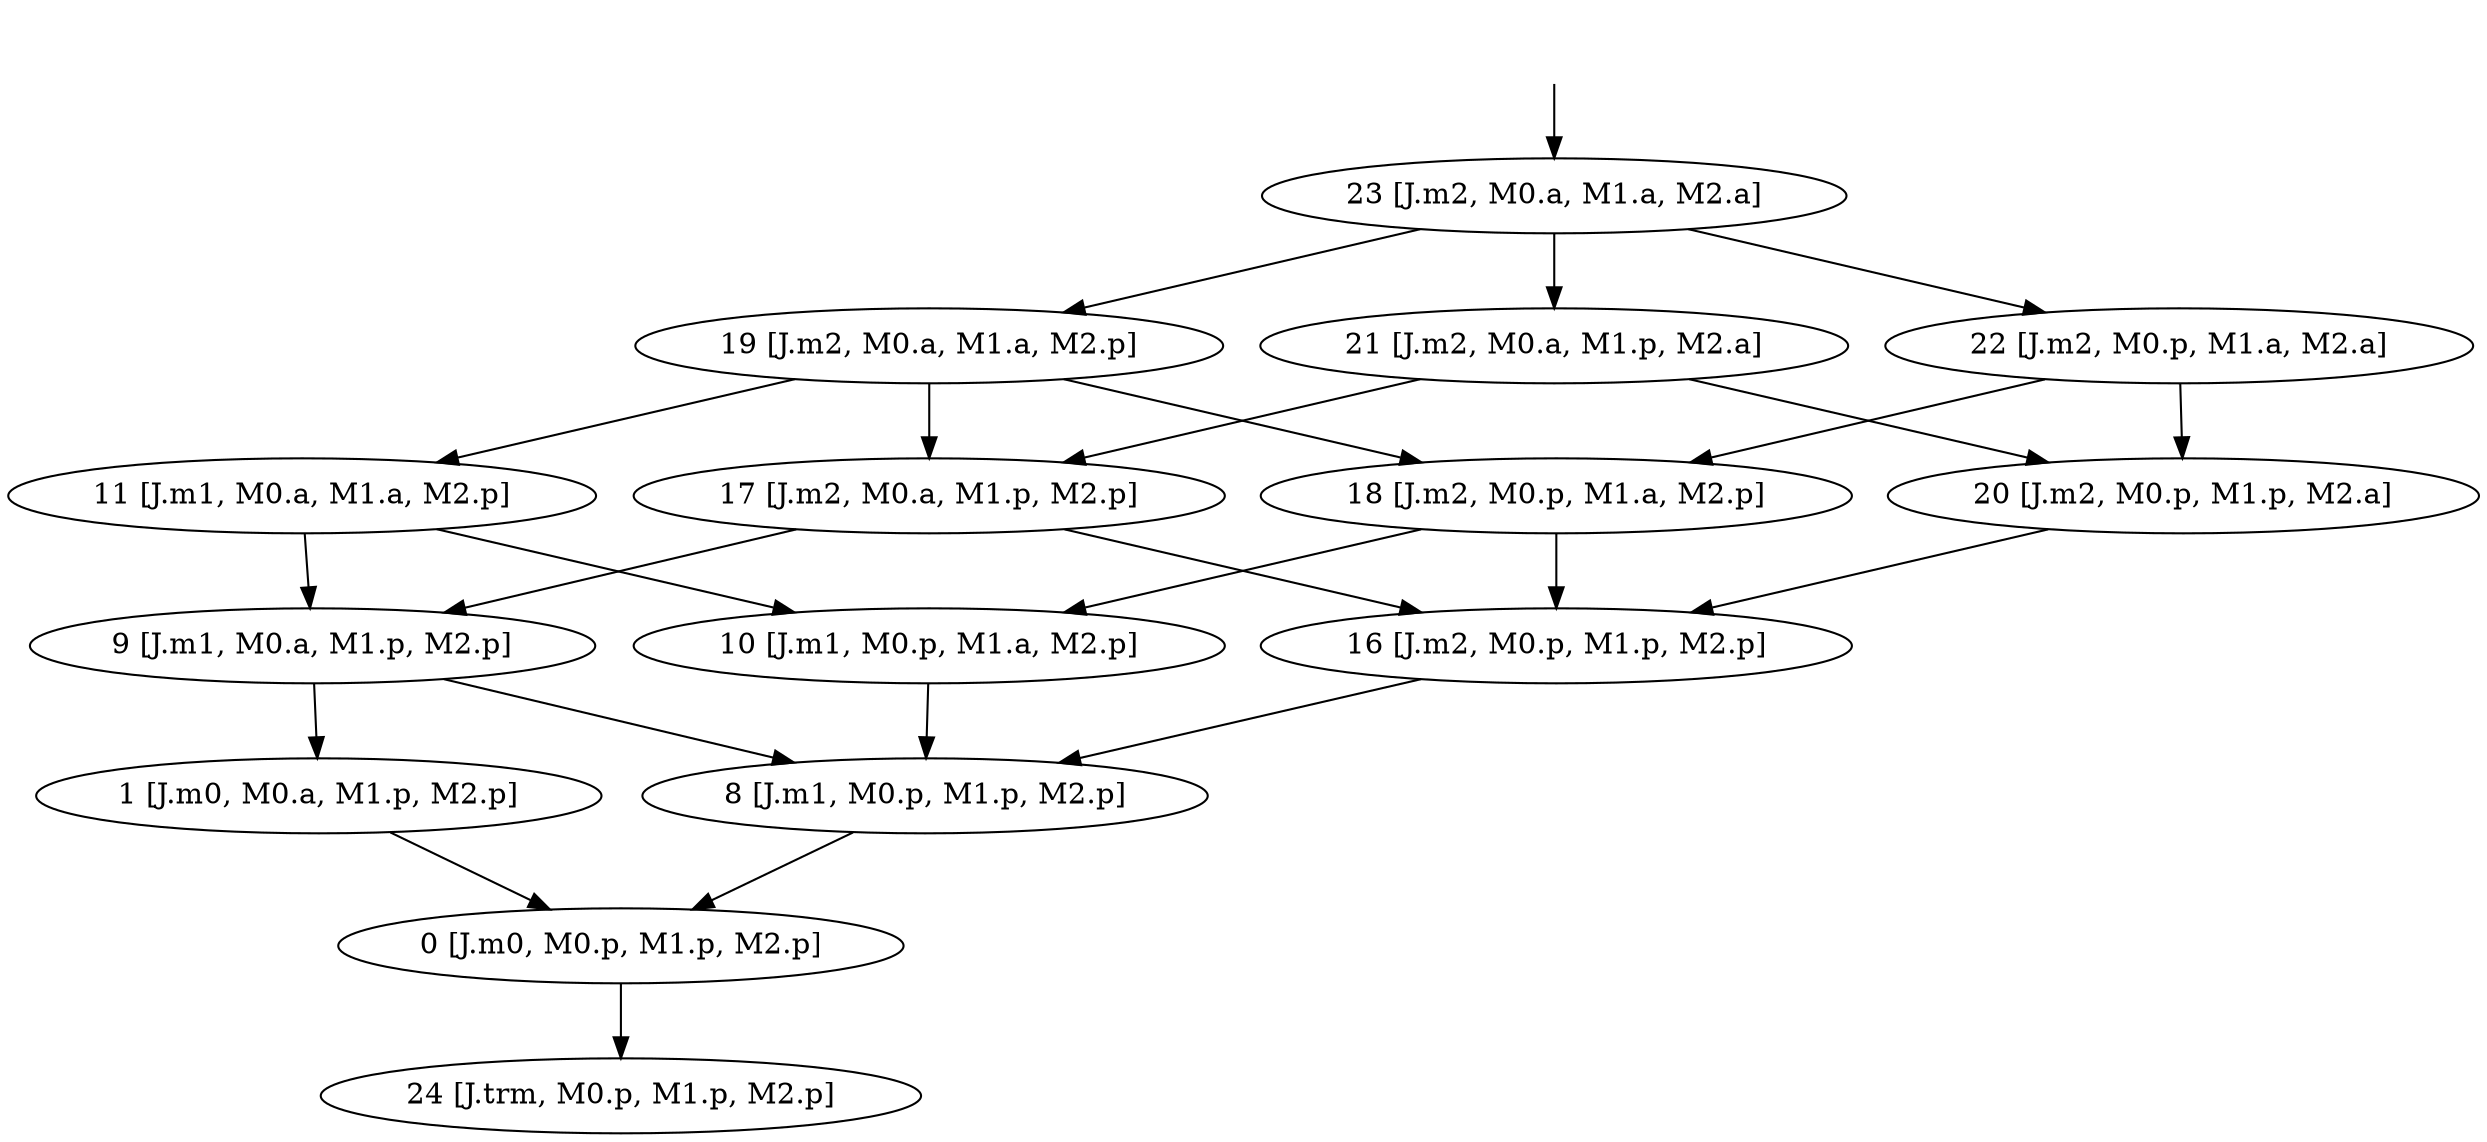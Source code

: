 digraph system {
_23[label="", shape=none ];
_23->23;
1 [label= "1 [J.m0, M0.a, M1.p, M2.p]"];
0 [label= "0 [J.m0, M0.p, M1.p, M2.p]"];
11 [label= "11 [J.m1, M0.a, M1.a, M2.p]"];
9 [label= "9 [J.m1, M0.a, M1.p, M2.p]"];
10 [label= "10 [J.m1, M0.p, M1.a, M2.p]"];
8 [label= "8 [J.m1, M0.p, M1.p, M2.p]"];
23 [label= "23 [J.m2, M0.a, M1.a, M2.a]"];
19 [label= "19 [J.m2, M0.a, M1.a, M2.p]"];
21 [label= "21 [J.m2, M0.a, M1.p, M2.a]"];
17 [label= "17 [J.m2, M0.a, M1.p, M2.p]"];
22 [label= "22 [J.m2, M0.p, M1.a, M2.a]"];
18 [label= "18 [J.m2, M0.p, M1.a, M2.p]"];
20 [label= "20 [J.m2, M0.p, M1.p, M2.a]"];
16 [label= "16 [J.m2, M0.p, M1.p, M2.p]"];
24 [label= "24 [J.trm, M0.p, M1.p, M2.p]"];
23->19 [label= ""];
19->11 [label= ""];
23->21 [label= ""];
11->9 [label= ""];
19->17 [label= ""];
21->17 [label= ""];
9->1 [label= ""];
17->9 [label= ""];
23->22 [label= ""];
11->10 [label= ""];
19->18 [label= ""];
21->20 [label= ""];
9->8 [label= ""];
17->16 [label= ""];
1->0 [label= ""];
22->18 [label= ""];
18->10 [label= ""];
22->20 [label= ""];
10->8 [label= ""];
18->16 [label= ""];
20->16 [label= ""];
8->0 [label= ""];
16->8 [label= ""];
0->24 [label= ""];
}
